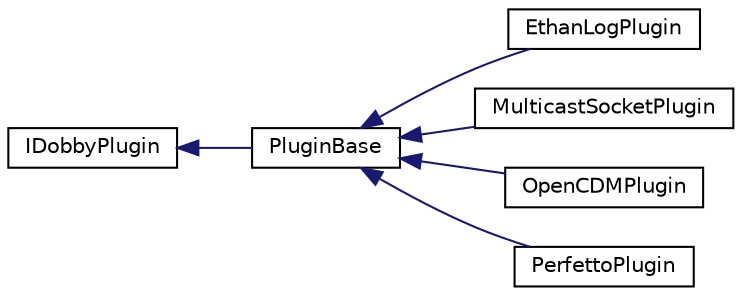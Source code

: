 digraph "Graphical Class Hierarchy"
{
 // LATEX_PDF_SIZE
  edge [fontname="Helvetica",fontsize="10",labelfontname="Helvetica",labelfontsize="10"];
  node [fontname="Helvetica",fontsize="10",shape=record];
  rankdir="LR";
  Node0 [label="IDobbyPlugin",height=0.2,width=0.4,color="black", fillcolor="white", style="filled",URL="$classIDobbyPlugin.html",tooltip="Interface that plugin libraries have to implement."];
  Node0 -> Node1 [dir="back",color="midnightblue",fontsize="10",style="solid",fontname="Helvetica"];
  Node1 [label="PluginBase",height=0.2,width=0.4,color="black", fillcolor="white", style="filled",URL="$classPluginBase.html",tooltip="Basic object that provides the default overrides for a plugin."];
  Node1 -> Node2 [dir="back",color="midnightblue",fontsize="10",style="solid",fontname="Helvetica"];
  Node2 [label="EthanLogPlugin",height=0.2,width=0.4,color="black", fillcolor="white", style="filled",URL="$classEthanLogPlugin.html",tooltip="Plugin library that create a DIAG logging pipe for a container."];
  Node1 -> Node3 [dir="back",color="midnightblue",fontsize="10",style="solid",fontname="Helvetica"];
  Node3 [label="MulticastSocketPlugin",height=0.2,width=0.4,color="black", fillcolor="white", style="filled",URL="$classMulticastSocketPlugin.html",tooltip="Plugin used to setup multicast server and client sockets out of the container and passes their file d..."];
  Node1 -> Node4 [dir="back",color="midnightblue",fontsize="10",style="solid",fontname="Helvetica"];
  Node4 [label="OpenCDMPlugin",height=0.2,width=0.4,color="black", fillcolor="white", style="filled",URL="$classOpenCDMPlugin.html",tooltip="Dobby plugin for creating the necessary OCDM buffers."];
  Node1 -> Node5 [dir="back",color="midnightblue",fontsize="10",style="solid",fontname="Helvetica"];
  Node5 [label="PerfettoPlugin",height=0.2,width=0.4,color="black", fillcolor="white", style="filled",URL="$classPerfettoPlugin.html",tooltip="Dobby plugin for granting access to system perfetto tracing in the container."];
}
